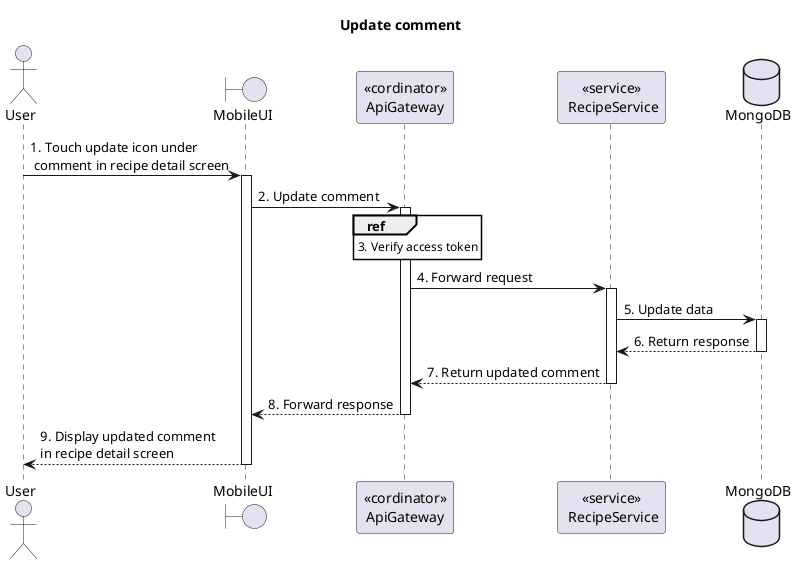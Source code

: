 @startuml Sequence
title "Update comment"
<style>
  sequenceDiagram {
    reference {
      BackGroundColor white
    }
}
</style>

actor User
boundary MobileUI
participant "<<cordinator>>\nApiGateway" as ApiGateway
participant "<<service>>\n RecipeService" as RecipeService
database MongoDB

User -> MobileUI++: 1. Touch update icon under\n comment in recipe detail screen

MobileUI -> ApiGateway++: 2. Update comment

ref over ApiGateway: 3. Verify access token

ApiGateway -> RecipeService++: 4. Forward request

RecipeService -> MongoDB++: 5. Update data
RecipeService <-- MongoDB--: 6. Return response

ApiGateway <-- RecipeService--: 7. Return updated comment
MobileUI <-- ApiGateway--: 8. Forward response
User <-- MobileUI--: 9. Display updated comment \nin recipe detail screen

@enduml
